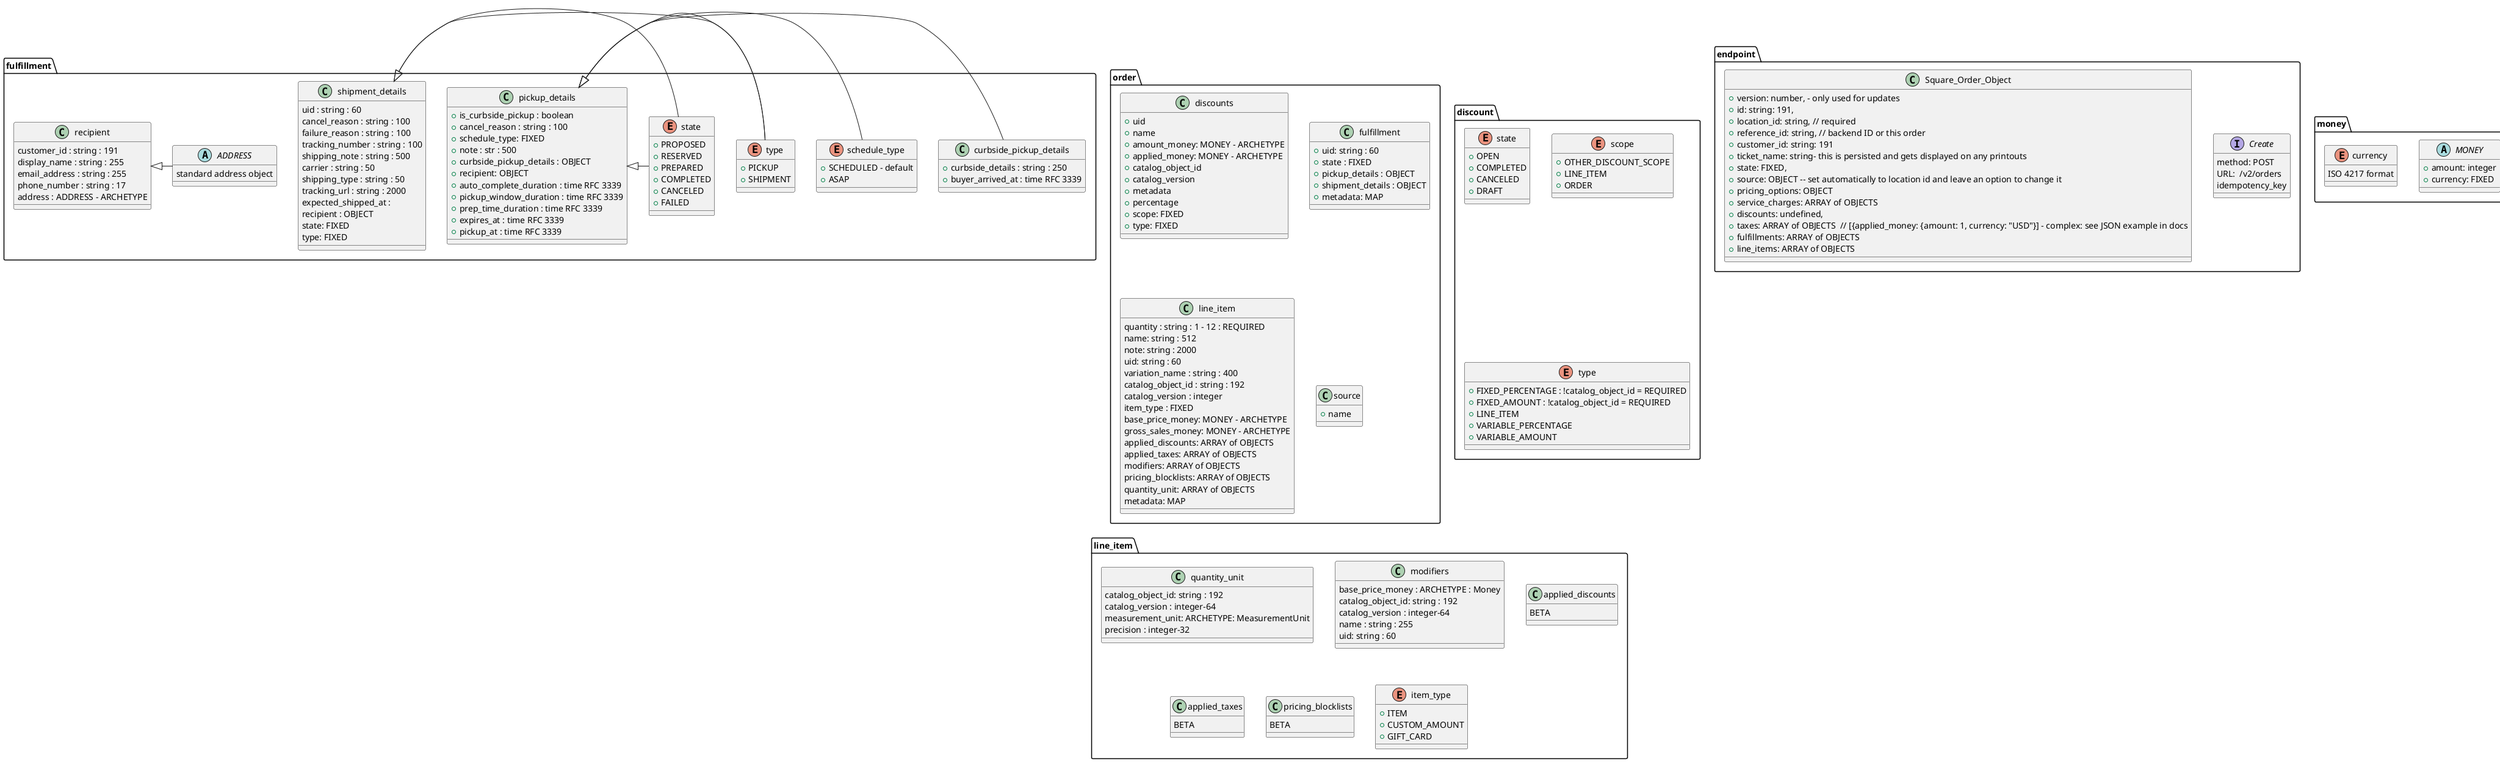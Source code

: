 @startuml
'https://plantuml.com/class-diagram

/'dot.syntax for grouping does NOT work with "object" so use "class" instead'/

interface endpoint.Create {
method: POST
URL:  /v2/orders
idempotency_key
}

class endpoint.Square_Order_Object {
+ version: number, - only used for updates
+ id: string: 191,
+ location_id: string, // required
+ reference_id: string, // backend ID or this order
+ customer_id: string: 191
+ ticket_name: string- this is persisted and gets displayed on any printouts
+ state: FIXED,
+ source: OBJECT -- set automatically to location id and leave an option to change it
+ pricing_options: OBJECT
+ service_charges: ARRAY of OBJECTS
+ discounts: undefined,
+ taxes: ARRAY of OBJECTS  // [{applied_money: {amount: 1, currency: "USD"}] - complex: see JSON example in docs
+ fulfillments: ARRAY of OBJECTS
+ line_items: ARRAY of OBJECTS
}

class order.discounts {
+ uid
+ name
+ amount_money: MONEY - ARCHETYPE
+ applied_money: MONEY - ARCHETYPE
+ catalog_object_id
+ catalog_version
+ metadata
+ percentage
+ scope: FIXED
+ type: FIXED
}

enum discount.state {
+ OPEN
+ COMPLETED
+ CANCELED
+ DRAFT
}

enum discount.scope {
+ OTHER_DISCOUNT_SCOPE
+ LINE_ITEM
+ ORDER
}
enum discount.type {
+ FIXED_PERCENTAGE : !catalog_object_id = REQUIRED
+ FIXED_AMOUNT : !catalog_object_id = REQUIRED
+ LINE_ITEM
+ VARIABLE_PERCENTAGE
+ VARIABLE_AMOUNT
}


class order.fulfillment {
+ uid: string : 60
+ state : FIXED
+ pickup_details : OBJECT
+ shipment_details : OBJECT
+ metadata: MAP

}
class order.line_item {
quantity : string : 1 - 12 : REQUIRED
name: string : 512
note: string : 2000
uid: string : 60
variation_name : string : 400
catalog_object_id : string : 192
catalog_version : integer
item_type : FIXED
base_price_money: MONEY - ARCHETYPE
gross_sales_money: MONEY - ARCHETYPE
applied_discounts: ARRAY of OBJECTS
applied_taxes: ARRAY of OBJECTS
modifiers: ARRAY of OBJECTS
pricing_blocklists: ARRAY of OBJECTS
quantity_unit: ARRAY of OBJECTS
metadata: MAP
}


class line_item.quantity_unit {
catalog_object_id: string : 192
catalog_version : integer-64
measurement_unit: ARCHETYPE: MeasurementUnit
precision : integer-32
}
class line_item.modifiers{
base_price_money : ARCHETYPE : Money
catalog_object_id: string : 192
catalog_version : integer-64
name : string : 255
uid: string : 60


}


class line_item.applied_discounts{
BETA
}

class line_item.applied_taxes{
BETA
}

class line_item.pricing_blocklists{
BETA
}

enum line_item.item_type {
+ ITEM
+ CUSTOM_AMOUNT
+ GIFT_CARD
}



class order.source {
+ name
}

class fulfillment.pickup_details {
+ is_curbside_pickup : boolean
+ cancel_reason : string : 100
+ schedule_type: FIXED
+ note : str : 500
+ curbside_pickup_details : OBJECT
+ recipient: OBJECT
+ auto_complete_duration : time RFC 3339
+ pickup_window_duration : time RFC 3339
+ prep_time_duration : time RFC 3339
+ expires_at : time RFC 3339
+ pickup_at : time RFC 3339
}

class fulfillment.curbside_pickup_details {
+ curbside_details : string : 250
+ buyer_arrived_at : time RFC 3339
}



class fulfillment.shipment_details {
uid : string : 60
cancel_reason : string : 100
failure_reason : string : 100
tracking_number : string : 100
shipping_note : string : 500
carrier : string : 50
shipping_type : string : 50
tracking_url : string : 2000
expected_shipped_at :
recipient : OBJECT
state: FIXED
type: FIXED
}

class fulfillment.recipient {
customer_id : string : 191
display_name : string : 255
email_address : string : 255
phone_number : string : 17
address : ADDRESS - ARCHETYPE
}

abstract fulfillment.ADDRESS {
standard address object
}


enum fulfillment.state {
+ PROPOSED
+ RESERVED
+ PREPARED
+ COMPLETED
+ CANCELED
+ FAILED
}



enum fulfillment.type {
+ PICKUP
+ SHIPMENT
}

enum fulfillment.schedule_type {
+ SCHEDULED - default
+ ASAP
}


abstract money.MONEY {
+ amount: integer
+ currency: FIXED
}


enum money.currency{
ISO 4217 format
}


fulfillment.pickup_details <|- fulfillment.curbside_pickup_details
fulfillment.pickup_details <|- fulfillment.schedule_type
fulfillment.pickup_details <|- fulfillment.type
fulfillment.shipment_details <|- fulfillment.type
fulfillment.pickup_details <|- fulfillment.state
fulfillment.shipment_details <|- fulfillment.state
fulfillment.recipient <|- fulfillment.ADDRESS



@enduml